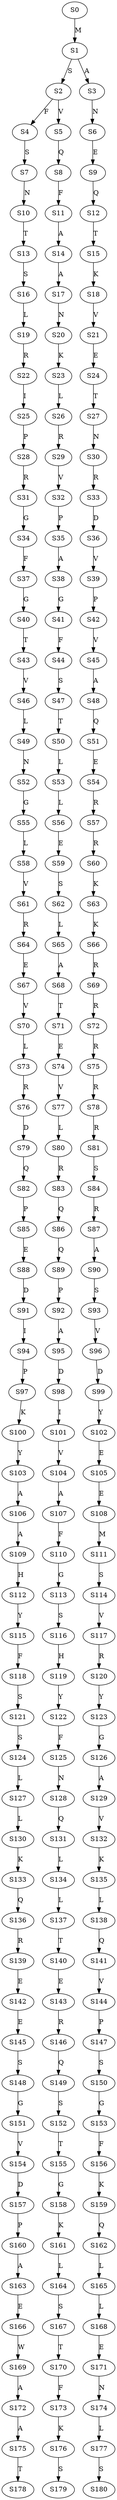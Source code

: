 strict digraph  {
	S0 -> S1 [ label = M ];
	S1 -> S2 [ label = S ];
	S1 -> S3 [ label = A ];
	S2 -> S4 [ label = F ];
	S2 -> S5 [ label = V ];
	S3 -> S6 [ label = N ];
	S4 -> S7 [ label = S ];
	S5 -> S8 [ label = Q ];
	S6 -> S9 [ label = E ];
	S7 -> S10 [ label = N ];
	S8 -> S11 [ label = F ];
	S9 -> S12 [ label = Q ];
	S10 -> S13 [ label = T ];
	S11 -> S14 [ label = A ];
	S12 -> S15 [ label = T ];
	S13 -> S16 [ label = S ];
	S14 -> S17 [ label = A ];
	S15 -> S18 [ label = K ];
	S16 -> S19 [ label = L ];
	S17 -> S20 [ label = N ];
	S18 -> S21 [ label = V ];
	S19 -> S22 [ label = R ];
	S20 -> S23 [ label = K ];
	S21 -> S24 [ label = E ];
	S22 -> S25 [ label = I ];
	S23 -> S26 [ label = L ];
	S24 -> S27 [ label = T ];
	S25 -> S28 [ label = P ];
	S26 -> S29 [ label = R ];
	S27 -> S30 [ label = N ];
	S28 -> S31 [ label = R ];
	S29 -> S32 [ label = V ];
	S30 -> S33 [ label = R ];
	S31 -> S34 [ label = G ];
	S32 -> S35 [ label = P ];
	S33 -> S36 [ label = D ];
	S34 -> S37 [ label = F ];
	S35 -> S38 [ label = A ];
	S36 -> S39 [ label = V ];
	S37 -> S40 [ label = G ];
	S38 -> S41 [ label = G ];
	S39 -> S42 [ label = P ];
	S40 -> S43 [ label = T ];
	S41 -> S44 [ label = F ];
	S42 -> S45 [ label = V ];
	S43 -> S46 [ label = V ];
	S44 -> S47 [ label = S ];
	S45 -> S48 [ label = A ];
	S46 -> S49 [ label = L ];
	S47 -> S50 [ label = T ];
	S48 -> S51 [ label = Q ];
	S49 -> S52 [ label = N ];
	S50 -> S53 [ label = L ];
	S51 -> S54 [ label = E ];
	S52 -> S55 [ label = G ];
	S53 -> S56 [ label = L ];
	S54 -> S57 [ label = R ];
	S55 -> S58 [ label = L ];
	S56 -> S59 [ label = E ];
	S57 -> S60 [ label = R ];
	S58 -> S61 [ label = V ];
	S59 -> S62 [ label = S ];
	S60 -> S63 [ label = K ];
	S61 -> S64 [ label = R ];
	S62 -> S65 [ label = L ];
	S63 -> S66 [ label = K ];
	S64 -> S67 [ label = E ];
	S65 -> S68 [ label = A ];
	S66 -> S69 [ label = R ];
	S67 -> S70 [ label = V ];
	S68 -> S71 [ label = T ];
	S69 -> S72 [ label = R ];
	S70 -> S73 [ label = L ];
	S71 -> S74 [ label = E ];
	S72 -> S75 [ label = R ];
	S73 -> S76 [ label = R ];
	S74 -> S77 [ label = V ];
	S75 -> S78 [ label = R ];
	S76 -> S79 [ label = D ];
	S77 -> S80 [ label = L ];
	S78 -> S81 [ label = R ];
	S79 -> S82 [ label = Q ];
	S80 -> S83 [ label = R ];
	S81 -> S84 [ label = S ];
	S82 -> S85 [ label = P ];
	S83 -> S86 [ label = Q ];
	S84 -> S87 [ label = R ];
	S85 -> S88 [ label = E ];
	S86 -> S89 [ label = Q ];
	S87 -> S90 [ label = A ];
	S88 -> S91 [ label = D ];
	S89 -> S92 [ label = P ];
	S90 -> S93 [ label = S ];
	S91 -> S94 [ label = I ];
	S92 -> S95 [ label = A ];
	S93 -> S96 [ label = V ];
	S94 -> S97 [ label = P ];
	S95 -> S98 [ label = D ];
	S96 -> S99 [ label = D ];
	S97 -> S100 [ label = K ];
	S98 -> S101 [ label = I ];
	S99 -> S102 [ label = Y ];
	S100 -> S103 [ label = Y ];
	S101 -> S104 [ label = V ];
	S102 -> S105 [ label = E ];
	S103 -> S106 [ label = A ];
	S104 -> S107 [ label = A ];
	S105 -> S108 [ label = E ];
	S106 -> S109 [ label = A ];
	S107 -> S110 [ label = F ];
	S108 -> S111 [ label = M ];
	S109 -> S112 [ label = H ];
	S110 -> S113 [ label = G ];
	S111 -> S114 [ label = S ];
	S112 -> S115 [ label = Y ];
	S113 -> S116 [ label = S ];
	S114 -> S117 [ label = V ];
	S115 -> S118 [ label = F ];
	S116 -> S119 [ label = H ];
	S117 -> S120 [ label = R ];
	S118 -> S121 [ label = S ];
	S119 -> S122 [ label = Y ];
	S120 -> S123 [ label = Y ];
	S121 -> S124 [ label = S ];
	S122 -> S125 [ label = F ];
	S123 -> S126 [ label = G ];
	S124 -> S127 [ label = L ];
	S125 -> S128 [ label = N ];
	S126 -> S129 [ label = A ];
	S127 -> S130 [ label = L ];
	S128 -> S131 [ label = Q ];
	S129 -> S132 [ label = V ];
	S130 -> S133 [ label = K ];
	S131 -> S134 [ label = L ];
	S132 -> S135 [ label = K ];
	S133 -> S136 [ label = Q ];
	S134 -> S137 [ label = L ];
	S135 -> S138 [ label = L ];
	S136 -> S139 [ label = R ];
	S137 -> S140 [ label = T ];
	S138 -> S141 [ label = Q ];
	S139 -> S142 [ label = E ];
	S140 -> S143 [ label = E ];
	S141 -> S144 [ label = V ];
	S142 -> S145 [ label = E ];
	S143 -> S146 [ label = R ];
	S144 -> S147 [ label = P ];
	S145 -> S148 [ label = S ];
	S146 -> S149 [ label = Q ];
	S147 -> S150 [ label = S ];
	S148 -> S151 [ label = G ];
	S149 -> S152 [ label = S ];
	S150 -> S153 [ label = G ];
	S151 -> S154 [ label = V ];
	S152 -> S155 [ label = T ];
	S153 -> S156 [ label = F ];
	S154 -> S157 [ label = D ];
	S155 -> S158 [ label = G ];
	S156 -> S159 [ label = K ];
	S157 -> S160 [ label = P ];
	S158 -> S161 [ label = K ];
	S159 -> S162 [ label = Q ];
	S160 -> S163 [ label = A ];
	S161 -> S164 [ label = L ];
	S162 -> S165 [ label = L ];
	S163 -> S166 [ label = E ];
	S164 -> S167 [ label = S ];
	S165 -> S168 [ label = L ];
	S166 -> S169 [ label = W ];
	S167 -> S170 [ label = T ];
	S168 -> S171 [ label = E ];
	S169 -> S172 [ label = A ];
	S170 -> S173 [ label = F ];
	S171 -> S174 [ label = N ];
	S172 -> S175 [ label = A ];
	S173 -> S176 [ label = K ];
	S174 -> S177 [ label = L ];
	S175 -> S178 [ label = T ];
	S176 -> S179 [ label = S ];
	S177 -> S180 [ label = S ];
}
